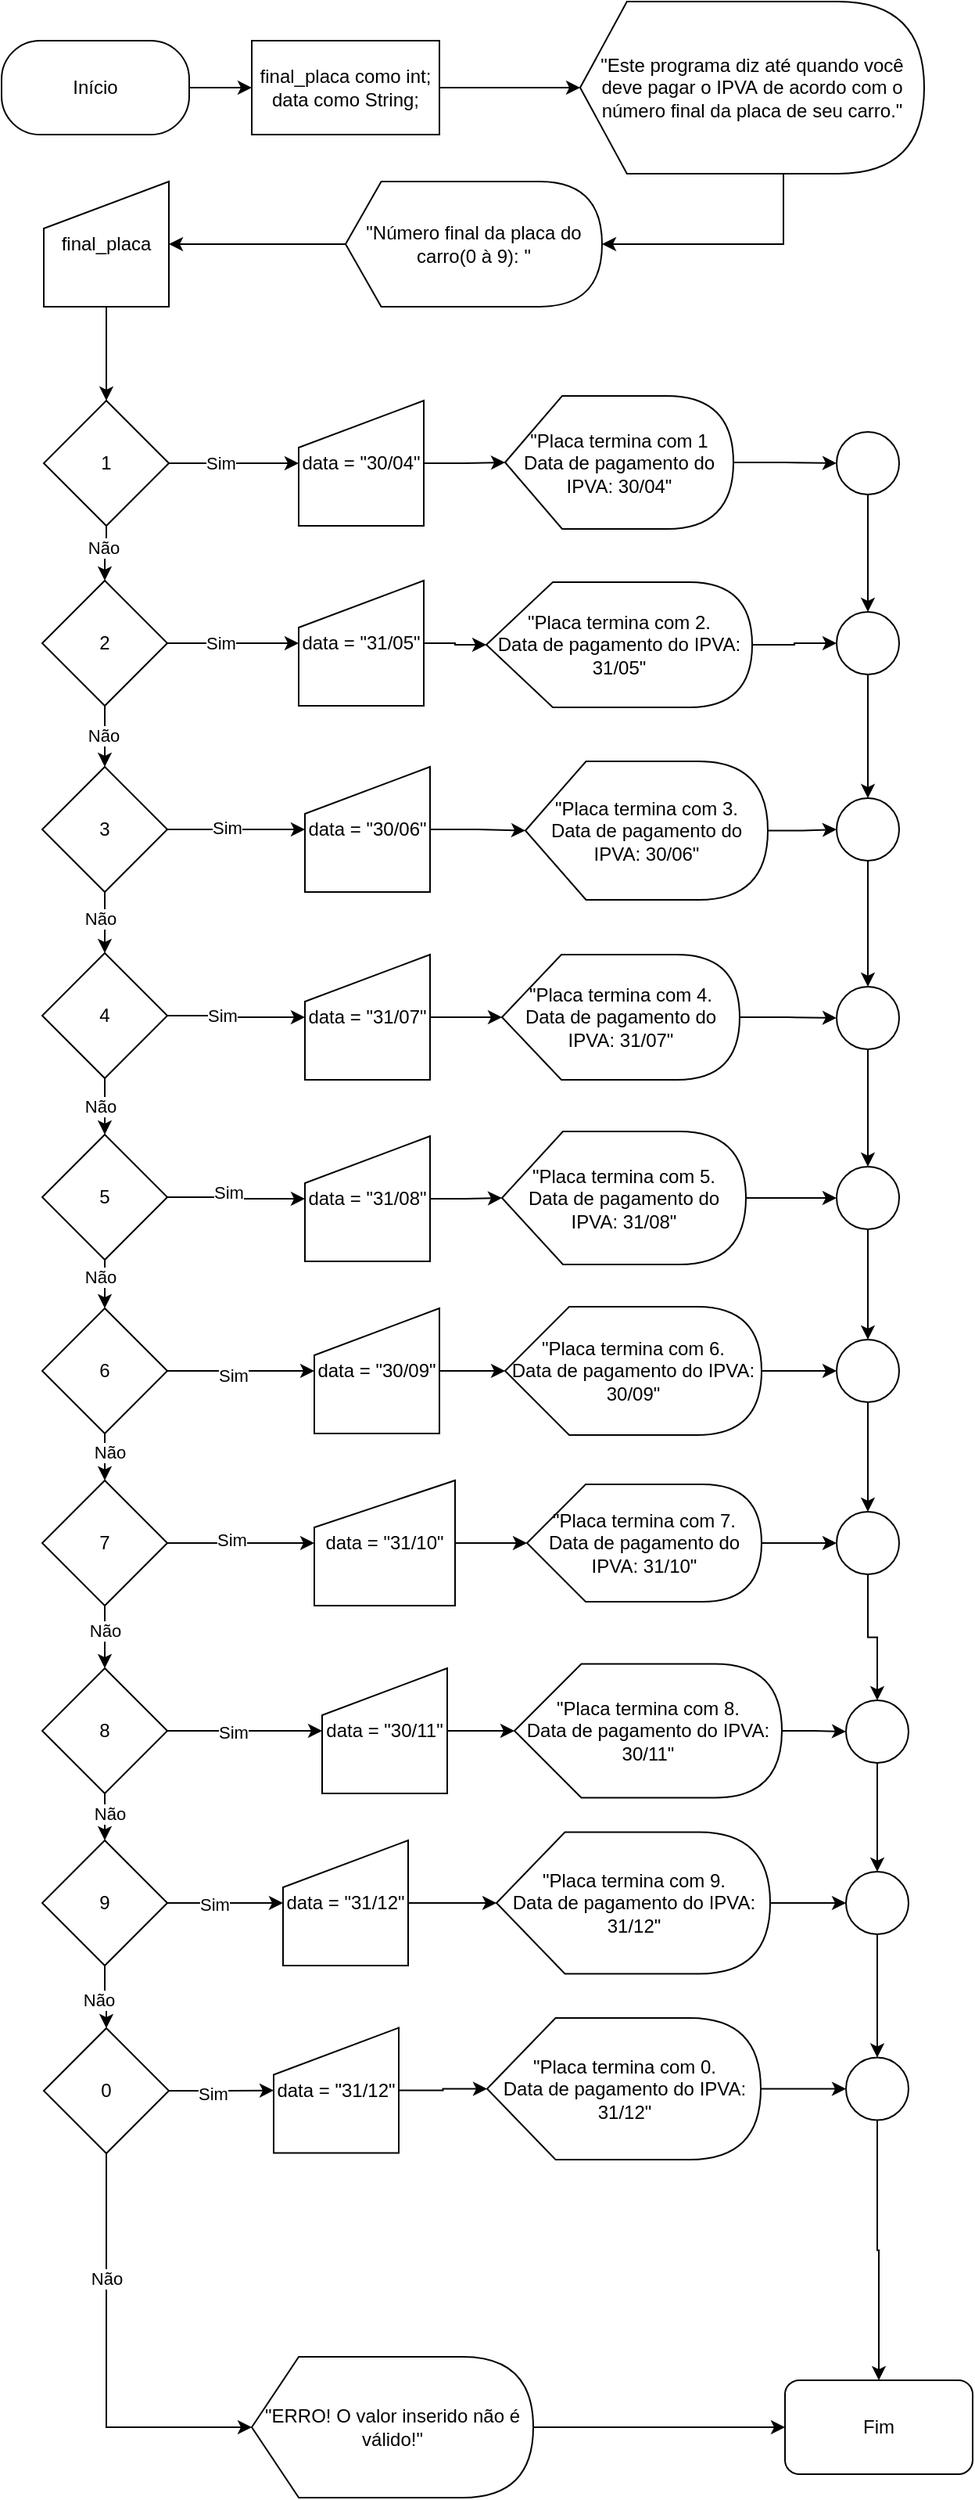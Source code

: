 <mxfile version="21.7.4" type="device">
  <diagram name="Página-1" id="IDhs7z_cbXTZeHj5k4Rz">
    <mxGraphModel dx="1187" dy="647" grid="1" gridSize="10" guides="1" tooltips="1" connect="1" arrows="1" fold="1" page="1" pageScale="1" pageWidth="827" pageHeight="1169" math="0" shadow="0">
      <root>
        <mxCell id="0" />
        <mxCell id="1" parent="0" />
        <mxCell id="EjIEJZCBmyh1b15nF5uT-4" value="" style="edgeStyle=orthogonalEdgeStyle;rounded=0;orthogonalLoop=1;jettySize=auto;html=1;" edge="1" parent="1" source="EjIEJZCBmyh1b15nF5uT-2" target="EjIEJZCBmyh1b15nF5uT-3">
          <mxGeometry relative="1" as="geometry" />
        </mxCell>
        <mxCell id="EjIEJZCBmyh1b15nF5uT-2" value="Início" style="rounded=1;whiteSpace=wrap;html=1;arcSize=41;" vertex="1" parent="1">
          <mxGeometry x="70" y="40" width="120" height="60" as="geometry" />
        </mxCell>
        <mxCell id="EjIEJZCBmyh1b15nF5uT-6" value="" style="edgeStyle=orthogonalEdgeStyle;rounded=0;orthogonalLoop=1;jettySize=auto;html=1;" edge="1" parent="1" source="EjIEJZCBmyh1b15nF5uT-3" target="EjIEJZCBmyh1b15nF5uT-5">
          <mxGeometry relative="1" as="geometry" />
        </mxCell>
        <mxCell id="EjIEJZCBmyh1b15nF5uT-3" value="final_placa como int;&lt;br&gt;data como String;" style="rounded=0;whiteSpace=wrap;html=1;" vertex="1" parent="1">
          <mxGeometry x="230" y="40" width="120" height="60" as="geometry" />
        </mxCell>
        <mxCell id="EjIEJZCBmyh1b15nF5uT-72" style="edgeStyle=orthogonalEdgeStyle;rounded=0;orthogonalLoop=1;jettySize=auto;html=1;entryX=1;entryY=0.5;entryDx=0;entryDy=0;entryPerimeter=0;" edge="1" parent="1" source="EjIEJZCBmyh1b15nF5uT-5" target="EjIEJZCBmyh1b15nF5uT-69">
          <mxGeometry relative="1" as="geometry">
            <Array as="points">
              <mxPoint x="570" y="170" />
            </Array>
          </mxGeometry>
        </mxCell>
        <mxCell id="EjIEJZCBmyh1b15nF5uT-5" value="&quot;Este programa diz até quando você deve pagar o IPVA&amp;nbsp;de acordo com o número final da placa de seu carro.&quot;" style="shape=display;whiteSpace=wrap;html=1;size=0.136;" vertex="1" parent="1">
          <mxGeometry x="440" y="15" width="220" height="110" as="geometry" />
        </mxCell>
        <mxCell id="EjIEJZCBmyh1b15nF5uT-12" value="" style="edgeStyle=orthogonalEdgeStyle;rounded=0;orthogonalLoop=1;jettySize=auto;html=1;" edge="1" parent="1" source="EjIEJZCBmyh1b15nF5uT-9" target="EjIEJZCBmyh1b15nF5uT-11">
          <mxGeometry relative="1" as="geometry" />
        </mxCell>
        <mxCell id="EjIEJZCBmyh1b15nF5uT-133" value="Não" style="edgeLabel;html=1;align=center;verticalAlign=middle;resizable=0;points=[];" vertex="1" connectable="0" parent="EjIEJZCBmyh1b15nF5uT-12">
          <mxGeometry x="-0.212" y="-2" relative="1" as="geometry">
            <mxPoint as="offset" />
          </mxGeometry>
        </mxCell>
        <mxCell id="EjIEJZCBmyh1b15nF5uT-98" value="" style="edgeStyle=orthogonalEdgeStyle;rounded=0;orthogonalLoop=1;jettySize=auto;html=1;" edge="1" parent="1" source="EjIEJZCBmyh1b15nF5uT-9" target="EjIEJZCBmyh1b15nF5uT-77">
          <mxGeometry relative="1" as="geometry" />
        </mxCell>
        <mxCell id="EjIEJZCBmyh1b15nF5uT-122" value="Sim" style="edgeLabel;html=1;align=center;verticalAlign=middle;resizable=0;points=[];" vertex="1" connectable="0" parent="EjIEJZCBmyh1b15nF5uT-98">
          <mxGeometry x="-0.286" y="-4" relative="1" as="geometry">
            <mxPoint x="3" y="-4" as="offset" />
          </mxGeometry>
        </mxCell>
        <mxCell id="EjIEJZCBmyh1b15nF5uT-9" value="1" style="rhombus;whiteSpace=wrap;html=1;" vertex="1" parent="1">
          <mxGeometry x="97" y="270" width="80" height="80" as="geometry" />
        </mxCell>
        <mxCell id="EjIEJZCBmyh1b15nF5uT-14" value="" style="edgeStyle=orthogonalEdgeStyle;rounded=0;orthogonalLoop=1;jettySize=auto;html=1;" edge="1" parent="1" source="EjIEJZCBmyh1b15nF5uT-11" target="EjIEJZCBmyh1b15nF5uT-13">
          <mxGeometry relative="1" as="geometry" />
        </mxCell>
        <mxCell id="EjIEJZCBmyh1b15nF5uT-134" value="Não" style="edgeLabel;html=1;align=center;verticalAlign=middle;resizable=0;points=[];" vertex="1" connectable="0" parent="EjIEJZCBmyh1b15nF5uT-14">
          <mxGeometry x="0.036" y="-1" relative="1" as="geometry">
            <mxPoint as="offset" />
          </mxGeometry>
        </mxCell>
        <mxCell id="EjIEJZCBmyh1b15nF5uT-99" value="" style="edgeStyle=orthogonalEdgeStyle;rounded=0;orthogonalLoop=1;jettySize=auto;html=1;" edge="1" parent="1" source="EjIEJZCBmyh1b15nF5uT-11" target="EjIEJZCBmyh1b15nF5uT-78">
          <mxGeometry relative="1" as="geometry" />
        </mxCell>
        <mxCell id="EjIEJZCBmyh1b15nF5uT-123" value="Sim" style="edgeLabel;html=1;align=center;verticalAlign=middle;resizable=0;points=[];" vertex="1" connectable="0" parent="EjIEJZCBmyh1b15nF5uT-99">
          <mxGeometry x="0.024" y="2" relative="1" as="geometry">
            <mxPoint x="-9" y="2" as="offset" />
          </mxGeometry>
        </mxCell>
        <mxCell id="EjIEJZCBmyh1b15nF5uT-11" value="2" style="rhombus;whiteSpace=wrap;html=1;" vertex="1" parent="1">
          <mxGeometry x="96" y="385" width="80" height="80" as="geometry" />
        </mxCell>
        <mxCell id="EjIEJZCBmyh1b15nF5uT-16" value="" style="edgeStyle=orthogonalEdgeStyle;rounded=0;orthogonalLoop=1;jettySize=auto;html=1;" edge="1" parent="1" source="EjIEJZCBmyh1b15nF5uT-13" target="EjIEJZCBmyh1b15nF5uT-15">
          <mxGeometry relative="1" as="geometry" />
        </mxCell>
        <mxCell id="EjIEJZCBmyh1b15nF5uT-135" value="Não" style="edgeLabel;html=1;align=center;verticalAlign=middle;resizable=0;points=[];" vertex="1" connectable="0" parent="EjIEJZCBmyh1b15nF5uT-16">
          <mxGeometry x="-0.199" y="-3" relative="1" as="geometry">
            <mxPoint as="offset" />
          </mxGeometry>
        </mxCell>
        <mxCell id="EjIEJZCBmyh1b15nF5uT-100" value="" style="edgeStyle=orthogonalEdgeStyle;rounded=0;orthogonalLoop=1;jettySize=auto;html=1;" edge="1" parent="1" source="EjIEJZCBmyh1b15nF5uT-13" target="EjIEJZCBmyh1b15nF5uT-79">
          <mxGeometry relative="1" as="geometry" />
        </mxCell>
        <mxCell id="EjIEJZCBmyh1b15nF5uT-124" value="Sim" style="edgeLabel;html=1;align=center;verticalAlign=middle;resizable=0;points=[];" vertex="1" connectable="0" parent="EjIEJZCBmyh1b15nF5uT-100">
          <mxGeometry x="-0.153" y="1" relative="1" as="geometry">
            <mxPoint as="offset" />
          </mxGeometry>
        </mxCell>
        <mxCell id="EjIEJZCBmyh1b15nF5uT-13" value="3" style="rhombus;whiteSpace=wrap;html=1;" vertex="1" parent="1">
          <mxGeometry x="96" y="504" width="80" height="80" as="geometry" />
        </mxCell>
        <mxCell id="EjIEJZCBmyh1b15nF5uT-18" value="" style="edgeStyle=orthogonalEdgeStyle;rounded=0;orthogonalLoop=1;jettySize=auto;html=1;" edge="1" parent="1" source="EjIEJZCBmyh1b15nF5uT-15" target="EjIEJZCBmyh1b15nF5uT-17">
          <mxGeometry relative="1" as="geometry" />
        </mxCell>
        <mxCell id="EjIEJZCBmyh1b15nF5uT-136" value="Não" style="edgeLabel;html=1;align=center;verticalAlign=middle;resizable=0;points=[];" vertex="1" connectable="0" parent="EjIEJZCBmyh1b15nF5uT-18">
          <mxGeometry x="0.076" y="1" relative="1" as="geometry">
            <mxPoint x="-2" y="1" as="offset" />
          </mxGeometry>
        </mxCell>
        <mxCell id="EjIEJZCBmyh1b15nF5uT-101" value="" style="edgeStyle=orthogonalEdgeStyle;rounded=0;orthogonalLoop=1;jettySize=auto;html=1;" edge="1" parent="1" source="EjIEJZCBmyh1b15nF5uT-15" target="EjIEJZCBmyh1b15nF5uT-80">
          <mxGeometry relative="1" as="geometry" />
        </mxCell>
        <mxCell id="EjIEJZCBmyh1b15nF5uT-125" value="Sim" style="edgeLabel;html=1;align=center;verticalAlign=middle;resizable=0;points=[];" vertex="1" connectable="0" parent="EjIEJZCBmyh1b15nF5uT-101">
          <mxGeometry x="0.139" y="2" relative="1" as="geometry">
            <mxPoint x="-15" y="1" as="offset" />
          </mxGeometry>
        </mxCell>
        <mxCell id="EjIEJZCBmyh1b15nF5uT-15" value="4" style="rhombus;whiteSpace=wrap;html=1;" vertex="1" parent="1">
          <mxGeometry x="96" y="623" width="80" height="80" as="geometry" />
        </mxCell>
        <mxCell id="EjIEJZCBmyh1b15nF5uT-94" value="" style="edgeStyle=orthogonalEdgeStyle;rounded=0;orthogonalLoop=1;jettySize=auto;html=1;" edge="1" parent="1" source="EjIEJZCBmyh1b15nF5uT-17" target="EjIEJZCBmyh1b15nF5uT-87">
          <mxGeometry relative="1" as="geometry" />
        </mxCell>
        <mxCell id="EjIEJZCBmyh1b15nF5uT-137" value="Não" style="edgeLabel;html=1;align=center;verticalAlign=middle;resizable=0;points=[];" vertex="1" connectable="0" parent="EjIEJZCBmyh1b15nF5uT-94">
          <mxGeometry x="-0.555" y="-3" relative="1" as="geometry">
            <mxPoint as="offset" />
          </mxGeometry>
        </mxCell>
        <mxCell id="EjIEJZCBmyh1b15nF5uT-102" value="" style="edgeStyle=orthogonalEdgeStyle;rounded=0;orthogonalLoop=1;jettySize=auto;html=1;" edge="1" parent="1" source="EjIEJZCBmyh1b15nF5uT-17" target="EjIEJZCBmyh1b15nF5uT-81">
          <mxGeometry relative="1" as="geometry" />
        </mxCell>
        <mxCell id="EjIEJZCBmyh1b15nF5uT-126" value="Sim" style="edgeLabel;html=1;align=center;verticalAlign=middle;resizable=0;points=[];" vertex="1" connectable="0" parent="EjIEJZCBmyh1b15nF5uT-102">
          <mxGeometry x="-0.118" y="3" relative="1" as="geometry">
            <mxPoint as="offset" />
          </mxGeometry>
        </mxCell>
        <mxCell id="EjIEJZCBmyh1b15nF5uT-17" value="5" style="rhombus;whiteSpace=wrap;html=1;" vertex="1" parent="1">
          <mxGeometry x="96" y="739" width="80" height="80" as="geometry" />
        </mxCell>
        <mxCell id="EjIEJZCBmyh1b15nF5uT-22" value="" style="edgeStyle=orthogonalEdgeStyle;rounded=0;orthogonalLoop=1;jettySize=auto;html=1;" edge="1" parent="1" source="EjIEJZCBmyh1b15nF5uT-19" target="EjIEJZCBmyh1b15nF5uT-21">
          <mxGeometry relative="1" as="geometry" />
        </mxCell>
        <mxCell id="EjIEJZCBmyh1b15nF5uT-140" value="Não" style="edgeLabel;html=1;align=center;verticalAlign=middle;resizable=0;points=[];" vertex="1" connectable="0" parent="EjIEJZCBmyh1b15nF5uT-22">
          <mxGeometry x="-0.489" y="3" relative="1" as="geometry">
            <mxPoint as="offset" />
          </mxGeometry>
        </mxCell>
        <mxCell id="EjIEJZCBmyh1b15nF5uT-105" value="" style="edgeStyle=orthogonalEdgeStyle;rounded=0;orthogonalLoop=1;jettySize=auto;html=1;" edge="1" parent="1" source="EjIEJZCBmyh1b15nF5uT-19" target="EjIEJZCBmyh1b15nF5uT-82">
          <mxGeometry relative="1" as="geometry" />
        </mxCell>
        <mxCell id="EjIEJZCBmyh1b15nF5uT-131" value="Sim" style="edgeLabel;html=1;align=center;verticalAlign=middle;resizable=0;points=[];" vertex="1" connectable="0" parent="EjIEJZCBmyh1b15nF5uT-105">
          <mxGeometry x="-0.151" y="-1" relative="1" as="geometry">
            <mxPoint as="offset" />
          </mxGeometry>
        </mxCell>
        <mxCell id="EjIEJZCBmyh1b15nF5uT-19" value="8" style="rhombus;whiteSpace=wrap;html=1;" vertex="1" parent="1">
          <mxGeometry x="96" y="1080" width="80" height="80" as="geometry" />
        </mxCell>
        <mxCell id="EjIEJZCBmyh1b15nF5uT-106" value="" style="edgeStyle=orthogonalEdgeStyle;rounded=0;orthogonalLoop=1;jettySize=auto;html=1;" edge="1" parent="1" source="EjIEJZCBmyh1b15nF5uT-21" target="EjIEJZCBmyh1b15nF5uT-83">
          <mxGeometry relative="1" as="geometry" />
        </mxCell>
        <mxCell id="EjIEJZCBmyh1b15nF5uT-132" value="Sim" style="edgeLabel;html=1;align=center;verticalAlign=middle;resizable=0;points=[];" vertex="1" connectable="0" parent="EjIEJZCBmyh1b15nF5uT-106">
          <mxGeometry x="-0.208" y="-1" relative="1" as="geometry">
            <mxPoint as="offset" />
          </mxGeometry>
        </mxCell>
        <mxCell id="EjIEJZCBmyh1b15nF5uT-144" value="" style="edgeStyle=orthogonalEdgeStyle;rounded=0;orthogonalLoop=1;jettySize=auto;html=1;" edge="1" parent="1" source="EjIEJZCBmyh1b15nF5uT-21" target="EjIEJZCBmyh1b15nF5uT-142">
          <mxGeometry relative="1" as="geometry" />
        </mxCell>
        <mxCell id="EjIEJZCBmyh1b15nF5uT-154" value="Não" style="edgeLabel;html=1;align=center;verticalAlign=middle;resizable=0;points=[];" vertex="1" connectable="0" parent="EjIEJZCBmyh1b15nF5uT-144">
          <mxGeometry x="-0.019" y="-5" relative="1" as="geometry">
            <mxPoint x="-4" y="-3" as="offset" />
          </mxGeometry>
        </mxCell>
        <mxCell id="EjIEJZCBmyh1b15nF5uT-21" value="9" style="rhombus;whiteSpace=wrap;html=1;" vertex="1" parent="1">
          <mxGeometry x="96" y="1190" width="80" height="80" as="geometry" />
        </mxCell>
        <mxCell id="EjIEJZCBmyh1b15nF5uT-62" value="" style="edgeStyle=orthogonalEdgeStyle;rounded=0;orthogonalLoop=1;jettySize=auto;html=1;" edge="1" parent="1" source="EjIEJZCBmyh1b15nF5uT-25" target="EjIEJZCBmyh1b15nF5uT-46">
          <mxGeometry relative="1" as="geometry" />
        </mxCell>
        <mxCell id="EjIEJZCBmyh1b15nF5uT-25" value="&quot;Placa termina com 1&lt;br&gt;Data de pagamento do IPVA: 30/04&quot;" style="shape=display;whiteSpace=wrap;html=1;" vertex="1" parent="1">
          <mxGeometry x="392" y="267" width="146" height="85" as="geometry" />
        </mxCell>
        <mxCell id="EjIEJZCBmyh1b15nF5uT-61" value="" style="edgeStyle=orthogonalEdgeStyle;rounded=0;orthogonalLoop=1;jettySize=auto;html=1;" edge="1" parent="1" source="EjIEJZCBmyh1b15nF5uT-26" target="EjIEJZCBmyh1b15nF5uT-45">
          <mxGeometry relative="1" as="geometry" />
        </mxCell>
        <mxCell id="EjIEJZCBmyh1b15nF5uT-26" value="&quot;Placa termina com 2.&lt;br style=&quot;border-color: var(--border-color);&quot;&gt;Data de pagamento do IPVA: 31/05&quot;" style="shape=display;whiteSpace=wrap;html=1;" vertex="1" parent="1">
          <mxGeometry x="380" y="386" width="170" height="80" as="geometry" />
        </mxCell>
        <mxCell id="EjIEJZCBmyh1b15nF5uT-60" value="" style="edgeStyle=orthogonalEdgeStyle;rounded=0;orthogonalLoop=1;jettySize=auto;html=1;" edge="1" parent="1" source="EjIEJZCBmyh1b15nF5uT-27" target="EjIEJZCBmyh1b15nF5uT-48">
          <mxGeometry relative="1" as="geometry" />
        </mxCell>
        <mxCell id="EjIEJZCBmyh1b15nF5uT-27" value="&quot;Placa termina com 3.&lt;br style=&quot;border-color: var(--border-color);&quot;&gt;Data de pagamento do IPVA: 30/06&quot;" style="shape=display;whiteSpace=wrap;html=1;" vertex="1" parent="1">
          <mxGeometry x="405" y="500.5" width="155" height="88.5" as="geometry" />
        </mxCell>
        <mxCell id="EjIEJZCBmyh1b15nF5uT-59" value="" style="edgeStyle=orthogonalEdgeStyle;rounded=0;orthogonalLoop=1;jettySize=auto;html=1;" edge="1" parent="1" source="EjIEJZCBmyh1b15nF5uT-28" target="EjIEJZCBmyh1b15nF5uT-47">
          <mxGeometry relative="1" as="geometry" />
        </mxCell>
        <mxCell id="EjIEJZCBmyh1b15nF5uT-28" value="&quot;Placa termina com 4.&lt;br style=&quot;border-color: var(--border-color);&quot;&gt;Data de pagamento do IPVA: 31/07&quot;" style="shape=display;whiteSpace=wrap;html=1;" vertex="1" parent="1">
          <mxGeometry x="390" y="624" width="152" height="80" as="geometry" />
        </mxCell>
        <mxCell id="EjIEJZCBmyh1b15nF5uT-58" value="" style="edgeStyle=orthogonalEdgeStyle;rounded=0;orthogonalLoop=1;jettySize=auto;html=1;" edge="1" parent="1" source="EjIEJZCBmyh1b15nF5uT-30" target="EjIEJZCBmyh1b15nF5uT-50">
          <mxGeometry relative="1" as="geometry" />
        </mxCell>
        <mxCell id="EjIEJZCBmyh1b15nF5uT-30" value="&quot;Placa termina com 5.&lt;br style=&quot;border-color: var(--border-color);&quot;&gt;Data de pagamento do IPVA: 31/08&quot;" style="shape=display;whiteSpace=wrap;html=1;" vertex="1" parent="1">
          <mxGeometry x="390" y="737" width="156" height="85" as="geometry" />
        </mxCell>
        <mxCell id="EjIEJZCBmyh1b15nF5uT-57" value="" style="edgeStyle=orthogonalEdgeStyle;rounded=0;orthogonalLoop=1;jettySize=auto;html=1;" edge="1" parent="1" source="EjIEJZCBmyh1b15nF5uT-31" target="EjIEJZCBmyh1b15nF5uT-49">
          <mxGeometry relative="1" as="geometry" />
        </mxCell>
        <mxCell id="EjIEJZCBmyh1b15nF5uT-31" value="&quot;Placa termina com 8.&lt;br style=&quot;border-color: var(--border-color);&quot;&gt;Data de pagamento do IPVA: 30/11&quot;" style="shape=display;whiteSpace=wrap;html=1;" vertex="1" parent="1">
          <mxGeometry x="398" y="1077.25" width="171" height="85.5" as="geometry" />
        </mxCell>
        <mxCell id="EjIEJZCBmyh1b15nF5uT-56" value="" style="edgeStyle=orthogonalEdgeStyle;rounded=0;orthogonalLoop=1;jettySize=auto;html=1;" edge="1" parent="1" source="EjIEJZCBmyh1b15nF5uT-32" target="EjIEJZCBmyh1b15nF5uT-52">
          <mxGeometry relative="1" as="geometry" />
        </mxCell>
        <mxCell id="EjIEJZCBmyh1b15nF5uT-32" value="&quot;Placa termina com 9.&lt;br style=&quot;border-color: var(--border-color);&quot;&gt;Data de pagamento do IPVA: 31/12&quot;" style="shape=display;whiteSpace=wrap;html=1;" vertex="1" parent="1">
          <mxGeometry x="386.5" y="1184.75" width="175" height="90.5" as="geometry" />
        </mxCell>
        <mxCell id="EjIEJZCBmyh1b15nF5uT-54" value="" style="edgeStyle=orthogonalEdgeStyle;rounded=0;orthogonalLoop=1;jettySize=auto;html=1;" edge="1" parent="1" source="EjIEJZCBmyh1b15nF5uT-33" target="EjIEJZCBmyh1b15nF5uT-53">
          <mxGeometry relative="1" as="geometry" />
        </mxCell>
        <mxCell id="EjIEJZCBmyh1b15nF5uT-33" value="&quot;ERRO! O valor inserido não é válido!&quot;" style="shape=display;whiteSpace=wrap;html=1;size=0.167;" vertex="1" parent="1">
          <mxGeometry x="230" y="1520" width="180" height="90" as="geometry" />
        </mxCell>
        <mxCell id="EjIEJZCBmyh1b15nF5uT-64" value="" style="edgeStyle=orthogonalEdgeStyle;rounded=0;orthogonalLoop=1;jettySize=auto;html=1;" edge="1" parent="1" source="EjIEJZCBmyh1b15nF5uT-45" target="EjIEJZCBmyh1b15nF5uT-48">
          <mxGeometry relative="1" as="geometry" />
        </mxCell>
        <mxCell id="EjIEJZCBmyh1b15nF5uT-45" value="" style="ellipse;whiteSpace=wrap;html=1;aspect=fixed;" vertex="1" parent="1">
          <mxGeometry x="604" y="405" width="40" height="40" as="geometry" />
        </mxCell>
        <mxCell id="EjIEJZCBmyh1b15nF5uT-63" value="" style="edgeStyle=orthogonalEdgeStyle;rounded=0;orthogonalLoop=1;jettySize=auto;html=1;" edge="1" parent="1" source="EjIEJZCBmyh1b15nF5uT-46" target="EjIEJZCBmyh1b15nF5uT-45">
          <mxGeometry relative="1" as="geometry" />
        </mxCell>
        <mxCell id="EjIEJZCBmyh1b15nF5uT-46" value="" style="ellipse;whiteSpace=wrap;html=1;aspect=fixed;" vertex="1" parent="1">
          <mxGeometry x="604" y="290" width="40" height="40" as="geometry" />
        </mxCell>
        <mxCell id="EjIEJZCBmyh1b15nF5uT-66" value="" style="edgeStyle=orthogonalEdgeStyle;rounded=0;orthogonalLoop=1;jettySize=auto;html=1;" edge="1" parent="1" source="EjIEJZCBmyh1b15nF5uT-47" target="EjIEJZCBmyh1b15nF5uT-50">
          <mxGeometry relative="1" as="geometry" />
        </mxCell>
        <mxCell id="EjIEJZCBmyh1b15nF5uT-47" value="" style="ellipse;whiteSpace=wrap;html=1;aspect=fixed;" vertex="1" parent="1">
          <mxGeometry x="604" y="644.5" width="40" height="40" as="geometry" />
        </mxCell>
        <mxCell id="EjIEJZCBmyh1b15nF5uT-65" value="" style="edgeStyle=orthogonalEdgeStyle;rounded=0;orthogonalLoop=1;jettySize=auto;html=1;" edge="1" parent="1" source="EjIEJZCBmyh1b15nF5uT-48" target="EjIEJZCBmyh1b15nF5uT-47">
          <mxGeometry relative="1" as="geometry" />
        </mxCell>
        <mxCell id="EjIEJZCBmyh1b15nF5uT-48" value="" style="ellipse;whiteSpace=wrap;html=1;aspect=fixed;" vertex="1" parent="1">
          <mxGeometry x="604" y="524" width="40" height="40" as="geometry" />
        </mxCell>
        <mxCell id="EjIEJZCBmyh1b15nF5uT-68" value="" style="edgeStyle=orthogonalEdgeStyle;rounded=0;orthogonalLoop=1;jettySize=auto;html=1;" edge="1" parent="1" source="EjIEJZCBmyh1b15nF5uT-49" target="EjIEJZCBmyh1b15nF5uT-52">
          <mxGeometry relative="1" as="geometry" />
        </mxCell>
        <mxCell id="EjIEJZCBmyh1b15nF5uT-49" value="" style="ellipse;whiteSpace=wrap;html=1;aspect=fixed;" vertex="1" parent="1">
          <mxGeometry x="610" y="1100.5" width="40" height="40" as="geometry" />
        </mxCell>
        <mxCell id="EjIEJZCBmyh1b15nF5uT-91" value="" style="edgeStyle=orthogonalEdgeStyle;rounded=0;orthogonalLoop=1;jettySize=auto;html=1;" edge="1" parent="1" source="EjIEJZCBmyh1b15nF5uT-50" target="EjIEJZCBmyh1b15nF5uT-90">
          <mxGeometry relative="1" as="geometry" />
        </mxCell>
        <mxCell id="EjIEJZCBmyh1b15nF5uT-50" value="" style="ellipse;whiteSpace=wrap;html=1;aspect=fixed;" vertex="1" parent="1">
          <mxGeometry x="604" y="759.5" width="40" height="40" as="geometry" />
        </mxCell>
        <mxCell id="EjIEJZCBmyh1b15nF5uT-55" value="" style="edgeStyle=orthogonalEdgeStyle;rounded=0;orthogonalLoop=1;jettySize=auto;html=1;" edge="1" parent="1" source="EjIEJZCBmyh1b15nF5uT-148" target="EjIEJZCBmyh1b15nF5uT-53">
          <mxGeometry relative="1" as="geometry" />
        </mxCell>
        <mxCell id="EjIEJZCBmyh1b15nF5uT-52" value="" style="ellipse;whiteSpace=wrap;html=1;aspect=fixed;" vertex="1" parent="1">
          <mxGeometry x="610" y="1210" width="40" height="40" as="geometry" />
        </mxCell>
        <mxCell id="EjIEJZCBmyh1b15nF5uT-53" value="Fim" style="rounded=1;whiteSpace=wrap;html=1;" vertex="1" parent="1">
          <mxGeometry x="571" y="1535" width="120" height="60" as="geometry" />
        </mxCell>
        <mxCell id="EjIEJZCBmyh1b15nF5uT-75" value="" style="edgeStyle=orthogonalEdgeStyle;rounded=0;orthogonalLoop=1;jettySize=auto;html=1;" edge="1" parent="1" source="EjIEJZCBmyh1b15nF5uT-69" target="EjIEJZCBmyh1b15nF5uT-74">
          <mxGeometry relative="1" as="geometry" />
        </mxCell>
        <mxCell id="EjIEJZCBmyh1b15nF5uT-69" value="&quot;Número final da placa do carro(0 à 9): &quot;" style="shape=display;whiteSpace=wrap;html=1;size=0.139;" vertex="1" parent="1">
          <mxGeometry x="290" y="130" width="164" height="80" as="geometry" />
        </mxCell>
        <mxCell id="EjIEJZCBmyh1b15nF5uT-76" value="" style="edgeStyle=orthogonalEdgeStyle;rounded=0;orthogonalLoop=1;jettySize=auto;html=1;" edge="1" parent="1" source="EjIEJZCBmyh1b15nF5uT-74" target="EjIEJZCBmyh1b15nF5uT-9">
          <mxGeometry relative="1" as="geometry" />
        </mxCell>
        <mxCell id="EjIEJZCBmyh1b15nF5uT-74" value="final_placa" style="shape=manualInput;whiteSpace=wrap;html=1;" vertex="1" parent="1">
          <mxGeometry x="97" y="130" width="80" height="80" as="geometry" />
        </mxCell>
        <mxCell id="EjIEJZCBmyh1b15nF5uT-121" value="" style="edgeStyle=orthogonalEdgeStyle;rounded=0;orthogonalLoop=1;jettySize=auto;html=1;" edge="1" parent="1" source="EjIEJZCBmyh1b15nF5uT-77" target="EjIEJZCBmyh1b15nF5uT-25">
          <mxGeometry relative="1" as="geometry" />
        </mxCell>
        <mxCell id="EjIEJZCBmyh1b15nF5uT-77" value="data = &quot;30/04&quot;" style="shape=manualInput;whiteSpace=wrap;html=1;" vertex="1" parent="1">
          <mxGeometry x="260" y="270" width="80" height="80" as="geometry" />
        </mxCell>
        <mxCell id="EjIEJZCBmyh1b15nF5uT-120" value="" style="edgeStyle=orthogonalEdgeStyle;rounded=0;orthogonalLoop=1;jettySize=auto;html=1;" edge="1" parent="1" source="EjIEJZCBmyh1b15nF5uT-78" target="EjIEJZCBmyh1b15nF5uT-26">
          <mxGeometry relative="1" as="geometry" />
        </mxCell>
        <mxCell id="EjIEJZCBmyh1b15nF5uT-78" value="data = &quot;31/05&quot;" style="shape=manualInput;whiteSpace=wrap;html=1;" vertex="1" parent="1">
          <mxGeometry x="260" y="385" width="80" height="80" as="geometry" />
        </mxCell>
        <mxCell id="EjIEJZCBmyh1b15nF5uT-111" value="" style="edgeStyle=orthogonalEdgeStyle;rounded=0;orthogonalLoop=1;jettySize=auto;html=1;" edge="1" parent="1" source="EjIEJZCBmyh1b15nF5uT-79" target="EjIEJZCBmyh1b15nF5uT-27">
          <mxGeometry relative="1" as="geometry" />
        </mxCell>
        <mxCell id="EjIEJZCBmyh1b15nF5uT-79" value="data = &quot;30/06&quot;" style="shape=manualInput;whiteSpace=wrap;html=1;" vertex="1" parent="1">
          <mxGeometry x="264" y="504" width="80" height="80" as="geometry" />
        </mxCell>
        <mxCell id="EjIEJZCBmyh1b15nF5uT-112" value="" style="edgeStyle=orthogonalEdgeStyle;rounded=0;orthogonalLoop=1;jettySize=auto;html=1;" edge="1" parent="1" source="EjIEJZCBmyh1b15nF5uT-80" target="EjIEJZCBmyh1b15nF5uT-28">
          <mxGeometry relative="1" as="geometry" />
        </mxCell>
        <mxCell id="EjIEJZCBmyh1b15nF5uT-80" value="data = &quot;31/07&quot;" style="shape=manualInput;whiteSpace=wrap;html=1;" vertex="1" parent="1">
          <mxGeometry x="264" y="624" width="80" height="80" as="geometry" />
        </mxCell>
        <mxCell id="EjIEJZCBmyh1b15nF5uT-113" value="" style="edgeStyle=orthogonalEdgeStyle;rounded=0;orthogonalLoop=1;jettySize=auto;html=1;" edge="1" parent="1" source="EjIEJZCBmyh1b15nF5uT-81" target="EjIEJZCBmyh1b15nF5uT-30">
          <mxGeometry relative="1" as="geometry" />
        </mxCell>
        <mxCell id="EjIEJZCBmyh1b15nF5uT-81" value="data = &quot;31/08&quot;" style="shape=manualInput;whiteSpace=wrap;html=1;" vertex="1" parent="1">
          <mxGeometry x="264" y="740" width="80" height="80" as="geometry" />
        </mxCell>
        <mxCell id="EjIEJZCBmyh1b15nF5uT-116" value="" style="edgeStyle=orthogonalEdgeStyle;rounded=0;orthogonalLoop=1;jettySize=auto;html=1;" edge="1" parent="1" source="EjIEJZCBmyh1b15nF5uT-82" target="EjIEJZCBmyh1b15nF5uT-31">
          <mxGeometry relative="1" as="geometry" />
        </mxCell>
        <mxCell id="EjIEJZCBmyh1b15nF5uT-82" value="data = &quot;30/11&quot;" style="shape=manualInput;whiteSpace=wrap;html=1;" vertex="1" parent="1">
          <mxGeometry x="275" y="1080" width="80" height="80" as="geometry" />
        </mxCell>
        <mxCell id="EjIEJZCBmyh1b15nF5uT-117" value="" style="edgeStyle=orthogonalEdgeStyle;rounded=0;orthogonalLoop=1;jettySize=auto;html=1;" edge="1" parent="1" source="EjIEJZCBmyh1b15nF5uT-83" target="EjIEJZCBmyh1b15nF5uT-32">
          <mxGeometry relative="1" as="geometry" />
        </mxCell>
        <mxCell id="EjIEJZCBmyh1b15nF5uT-83" value="data = &quot;31/12&quot;" style="shape=manualInput;whiteSpace=wrap;html=1;" vertex="1" parent="1">
          <mxGeometry x="250" y="1190" width="80" height="80" as="geometry" />
        </mxCell>
        <mxCell id="EjIEJZCBmyh1b15nF5uT-114" value="" style="edgeStyle=orthogonalEdgeStyle;rounded=0;orthogonalLoop=1;jettySize=auto;html=1;" edge="1" parent="1" source="EjIEJZCBmyh1b15nF5uT-85" target="EjIEJZCBmyh1b15nF5uT-107">
          <mxGeometry relative="1" as="geometry" />
        </mxCell>
        <mxCell id="EjIEJZCBmyh1b15nF5uT-85" value="data = &quot;30/09&quot;" style="shape=manualInput;whiteSpace=wrap;html=1;" vertex="1" parent="1">
          <mxGeometry x="270" y="850" width="80" height="80" as="geometry" />
        </mxCell>
        <mxCell id="EjIEJZCBmyh1b15nF5uT-115" value="" style="edgeStyle=orthogonalEdgeStyle;rounded=0;orthogonalLoop=1;jettySize=auto;html=1;" edge="1" parent="1" source="EjIEJZCBmyh1b15nF5uT-86" target="EjIEJZCBmyh1b15nF5uT-108">
          <mxGeometry relative="1" as="geometry" />
        </mxCell>
        <mxCell id="EjIEJZCBmyh1b15nF5uT-86" value="data = &quot;31/10&quot;" style="shape=manualInput;whiteSpace=wrap;html=1;" vertex="1" parent="1">
          <mxGeometry x="270" y="960" width="90" height="80" as="geometry" />
        </mxCell>
        <mxCell id="EjIEJZCBmyh1b15nF5uT-95" value="" style="edgeStyle=orthogonalEdgeStyle;rounded=0;orthogonalLoop=1;jettySize=auto;html=1;" edge="1" parent="1" source="EjIEJZCBmyh1b15nF5uT-87" target="EjIEJZCBmyh1b15nF5uT-88">
          <mxGeometry relative="1" as="geometry" />
        </mxCell>
        <mxCell id="EjIEJZCBmyh1b15nF5uT-138" value="Não" style="edgeLabel;html=1;align=center;verticalAlign=middle;resizable=0;points=[];" vertex="1" connectable="0" parent="EjIEJZCBmyh1b15nF5uT-95">
          <mxGeometry x="-0.546" y="3" relative="1" as="geometry">
            <mxPoint as="offset" />
          </mxGeometry>
        </mxCell>
        <mxCell id="EjIEJZCBmyh1b15nF5uT-103" value="" style="edgeStyle=orthogonalEdgeStyle;rounded=0;orthogonalLoop=1;jettySize=auto;html=1;" edge="1" parent="1" source="EjIEJZCBmyh1b15nF5uT-87" target="EjIEJZCBmyh1b15nF5uT-85">
          <mxGeometry relative="1" as="geometry" />
        </mxCell>
        <mxCell id="EjIEJZCBmyh1b15nF5uT-129" value="Sim" style="edgeLabel;html=1;align=center;verticalAlign=middle;resizable=0;points=[];" vertex="1" connectable="0" parent="EjIEJZCBmyh1b15nF5uT-103">
          <mxGeometry x="-0.105" y="-3" relative="1" as="geometry">
            <mxPoint as="offset" />
          </mxGeometry>
        </mxCell>
        <mxCell id="EjIEJZCBmyh1b15nF5uT-87" value="6" style="rhombus;whiteSpace=wrap;html=1;" vertex="1" parent="1">
          <mxGeometry x="96" y="850" width="80" height="80" as="geometry" />
        </mxCell>
        <mxCell id="EjIEJZCBmyh1b15nF5uT-96" value="" style="edgeStyle=orthogonalEdgeStyle;rounded=0;orthogonalLoop=1;jettySize=auto;html=1;" edge="1" parent="1" source="EjIEJZCBmyh1b15nF5uT-88" target="EjIEJZCBmyh1b15nF5uT-19">
          <mxGeometry relative="1" as="geometry" />
        </mxCell>
        <mxCell id="EjIEJZCBmyh1b15nF5uT-139" value="Não" style="edgeLabel;html=1;align=center;verticalAlign=middle;resizable=0;points=[];" vertex="1" connectable="0" parent="EjIEJZCBmyh1b15nF5uT-96">
          <mxGeometry x="-0.219" relative="1" as="geometry">
            <mxPoint as="offset" />
          </mxGeometry>
        </mxCell>
        <mxCell id="EjIEJZCBmyh1b15nF5uT-104" value="" style="edgeStyle=orthogonalEdgeStyle;rounded=0;orthogonalLoop=1;jettySize=auto;html=1;" edge="1" parent="1" source="EjIEJZCBmyh1b15nF5uT-88" target="EjIEJZCBmyh1b15nF5uT-86">
          <mxGeometry relative="1" as="geometry" />
        </mxCell>
        <mxCell id="EjIEJZCBmyh1b15nF5uT-130" value="Sim" style="edgeLabel;html=1;align=center;verticalAlign=middle;resizable=0;points=[];" vertex="1" connectable="0" parent="EjIEJZCBmyh1b15nF5uT-104">
          <mxGeometry x="-0.133" y="2" relative="1" as="geometry">
            <mxPoint as="offset" />
          </mxGeometry>
        </mxCell>
        <mxCell id="EjIEJZCBmyh1b15nF5uT-88" value="7" style="rhombus;whiteSpace=wrap;html=1;" vertex="1" parent="1">
          <mxGeometry x="96" y="960" width="80" height="80" as="geometry" />
        </mxCell>
        <mxCell id="EjIEJZCBmyh1b15nF5uT-93" value="" style="edgeStyle=orthogonalEdgeStyle;rounded=0;orthogonalLoop=1;jettySize=auto;html=1;" edge="1" parent="1" source="EjIEJZCBmyh1b15nF5uT-89" target="EjIEJZCBmyh1b15nF5uT-49">
          <mxGeometry relative="1" as="geometry" />
        </mxCell>
        <mxCell id="EjIEJZCBmyh1b15nF5uT-89" value="" style="ellipse;whiteSpace=wrap;html=1;aspect=fixed;" vertex="1" parent="1">
          <mxGeometry x="604" y="980" width="40" height="40" as="geometry" />
        </mxCell>
        <mxCell id="EjIEJZCBmyh1b15nF5uT-92" value="" style="edgeStyle=orthogonalEdgeStyle;rounded=0;orthogonalLoop=1;jettySize=auto;html=1;" edge="1" parent="1" source="EjIEJZCBmyh1b15nF5uT-90" target="EjIEJZCBmyh1b15nF5uT-89">
          <mxGeometry relative="1" as="geometry" />
        </mxCell>
        <mxCell id="EjIEJZCBmyh1b15nF5uT-90" value="" style="ellipse;whiteSpace=wrap;html=1;aspect=fixed;" vertex="1" parent="1">
          <mxGeometry x="604" y="870" width="40" height="40" as="geometry" />
        </mxCell>
        <mxCell id="EjIEJZCBmyh1b15nF5uT-118" value="" style="edgeStyle=orthogonalEdgeStyle;rounded=0;orthogonalLoop=1;jettySize=auto;html=1;" edge="1" parent="1" source="EjIEJZCBmyh1b15nF5uT-107" target="EjIEJZCBmyh1b15nF5uT-90">
          <mxGeometry relative="1" as="geometry" />
        </mxCell>
        <mxCell id="EjIEJZCBmyh1b15nF5uT-107" value="&quot;Placa termina com 6.&lt;br style=&quot;border-color: var(--border-color);&quot;&gt;Data de pagamento do IPVA: 30/09&quot;" style="shape=display;whiteSpace=wrap;html=1;" vertex="1" parent="1">
          <mxGeometry x="392" y="849" width="164" height="82" as="geometry" />
        </mxCell>
        <mxCell id="EjIEJZCBmyh1b15nF5uT-119" value="" style="edgeStyle=orthogonalEdgeStyle;rounded=0;orthogonalLoop=1;jettySize=auto;html=1;" edge="1" parent="1" source="EjIEJZCBmyh1b15nF5uT-108" target="EjIEJZCBmyh1b15nF5uT-89">
          <mxGeometry relative="1" as="geometry" />
        </mxCell>
        <mxCell id="EjIEJZCBmyh1b15nF5uT-108" value="&quot;Placa termina com 7.&lt;br style=&quot;border-color: var(--border-color);&quot;&gt;Data de pagamento do IPVA: 31/10&quot;" style="shape=display;whiteSpace=wrap;html=1;" vertex="1" parent="1">
          <mxGeometry x="406" y="962.5" width="150" height="75" as="geometry" />
        </mxCell>
        <mxCell id="EjIEJZCBmyh1b15nF5uT-145" style="edgeStyle=orthogonalEdgeStyle;rounded=0;orthogonalLoop=1;jettySize=auto;html=1;entryX=0;entryY=0.5;entryDx=0;entryDy=0;entryPerimeter=0;" edge="1" parent="1" source="EjIEJZCBmyh1b15nF5uT-142" target="EjIEJZCBmyh1b15nF5uT-33">
          <mxGeometry relative="1" as="geometry">
            <Array as="points">
              <mxPoint x="137" y="1565" />
            </Array>
          </mxGeometry>
        </mxCell>
        <mxCell id="EjIEJZCBmyh1b15nF5uT-146" value="Não" style="edgeLabel;html=1;align=center;verticalAlign=middle;resizable=0;points=[];" vertex="1" connectable="0" parent="EjIEJZCBmyh1b15nF5uT-145">
          <mxGeometry x="-0.402" relative="1" as="geometry">
            <mxPoint as="offset" />
          </mxGeometry>
        </mxCell>
        <mxCell id="EjIEJZCBmyh1b15nF5uT-150" value="" style="edgeStyle=orthogonalEdgeStyle;rounded=0;orthogonalLoop=1;jettySize=auto;html=1;" edge="1" parent="1" source="EjIEJZCBmyh1b15nF5uT-142" target="EjIEJZCBmyh1b15nF5uT-149">
          <mxGeometry relative="1" as="geometry" />
        </mxCell>
        <mxCell id="EjIEJZCBmyh1b15nF5uT-155" value="Sim" style="edgeLabel;html=1;align=center;verticalAlign=middle;resizable=0;points=[];" vertex="1" connectable="0" parent="EjIEJZCBmyh1b15nF5uT-150">
          <mxGeometry x="-0.215" y="-2" relative="1" as="geometry">
            <mxPoint x="1" as="offset" />
          </mxGeometry>
        </mxCell>
        <mxCell id="EjIEJZCBmyh1b15nF5uT-142" value="0" style="rhombus;whiteSpace=wrap;html=1;" vertex="1" parent="1">
          <mxGeometry x="97" y="1310" width="80" height="80" as="geometry" />
        </mxCell>
        <mxCell id="EjIEJZCBmyh1b15nF5uT-152" value="" style="edgeStyle=orthogonalEdgeStyle;rounded=0;orthogonalLoop=1;jettySize=auto;html=1;" edge="1" parent="1" source="EjIEJZCBmyh1b15nF5uT-147" target="EjIEJZCBmyh1b15nF5uT-148">
          <mxGeometry relative="1" as="geometry" />
        </mxCell>
        <mxCell id="EjIEJZCBmyh1b15nF5uT-147" value="&quot;Placa termina com 0.&lt;br style=&quot;border-color: var(--border-color);&quot;&gt;Data de pagamento do IPVA: 31/12&quot;" style="shape=display;whiteSpace=wrap;html=1;" vertex="1" parent="1">
          <mxGeometry x="380.5" y="1303.5" width="175" height="90.5" as="geometry" />
        </mxCell>
        <mxCell id="EjIEJZCBmyh1b15nF5uT-151" value="" style="edgeStyle=orthogonalEdgeStyle;rounded=0;orthogonalLoop=1;jettySize=auto;html=1;" edge="1" parent="1" source="EjIEJZCBmyh1b15nF5uT-149" target="EjIEJZCBmyh1b15nF5uT-147">
          <mxGeometry relative="1" as="geometry" />
        </mxCell>
        <mxCell id="EjIEJZCBmyh1b15nF5uT-149" value="data = &quot;31/12&quot;" style="shape=manualInput;whiteSpace=wrap;html=1;" vertex="1" parent="1">
          <mxGeometry x="244" y="1309.75" width="80" height="80" as="geometry" />
        </mxCell>
        <mxCell id="EjIEJZCBmyh1b15nF5uT-153" value="" style="edgeStyle=orthogonalEdgeStyle;rounded=0;orthogonalLoop=1;jettySize=auto;html=1;" edge="1" parent="1" source="EjIEJZCBmyh1b15nF5uT-52" target="EjIEJZCBmyh1b15nF5uT-148">
          <mxGeometry relative="1" as="geometry">
            <mxPoint x="630" y="1250" as="sourcePoint" />
            <mxPoint x="631" y="1535" as="targetPoint" />
          </mxGeometry>
        </mxCell>
        <mxCell id="EjIEJZCBmyh1b15nF5uT-148" value="" style="ellipse;whiteSpace=wrap;html=1;aspect=fixed;" vertex="1" parent="1">
          <mxGeometry x="610" y="1328.75" width="40" height="40" as="geometry" />
        </mxCell>
      </root>
    </mxGraphModel>
  </diagram>
</mxfile>

